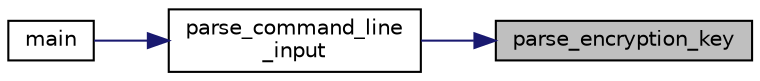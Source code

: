 digraph "parse_encryption_key"
{
 // INTERACTIVE_SVG=YES
 // LATEX_PDF_SIZE
  edge [fontname="Helvetica",fontsize="10",labelfontname="Helvetica",labelfontsize="10"];
  node [fontname="Helvetica",fontsize="10",shape=record];
  rankdir="RL";
  Node1 [label="parse_encryption_key",height=0.2,width=0.4,color="black", fillcolor="grey75", style="filled", fontcolor="black",tooltip="Extracts encryption key integer from string."];
  Node1 -> Node2 [dir="back",color="midnightblue",fontsize="10",style="solid",fontname="Helvetica"];
  Node2 [label="parse_command_line\l_input",height=0.2,width=0.4,color="black", fillcolor="white", style="filled",URL="$command__line__parsing_8h.html#a7a13f0dfd36addcfec438077d15dd898",tooltip="parsing the command line, validates input integrity and fills the arg structure. CAUTION: This functi..."];
  Node2 -> Node3 [dir="back",color="midnightblue",fontsize="10",style="solid",fontname="Helvetica"];
  Node3 [label="main",height=0.2,width=0.4,color="black", fillcolor="white", style="filled",URL="$ceasar__ext_8h.html#a0ddf1224851353fc92bfbff6f499fa97",tooltip="Encrypts or decrypts a message from a file."];
}
